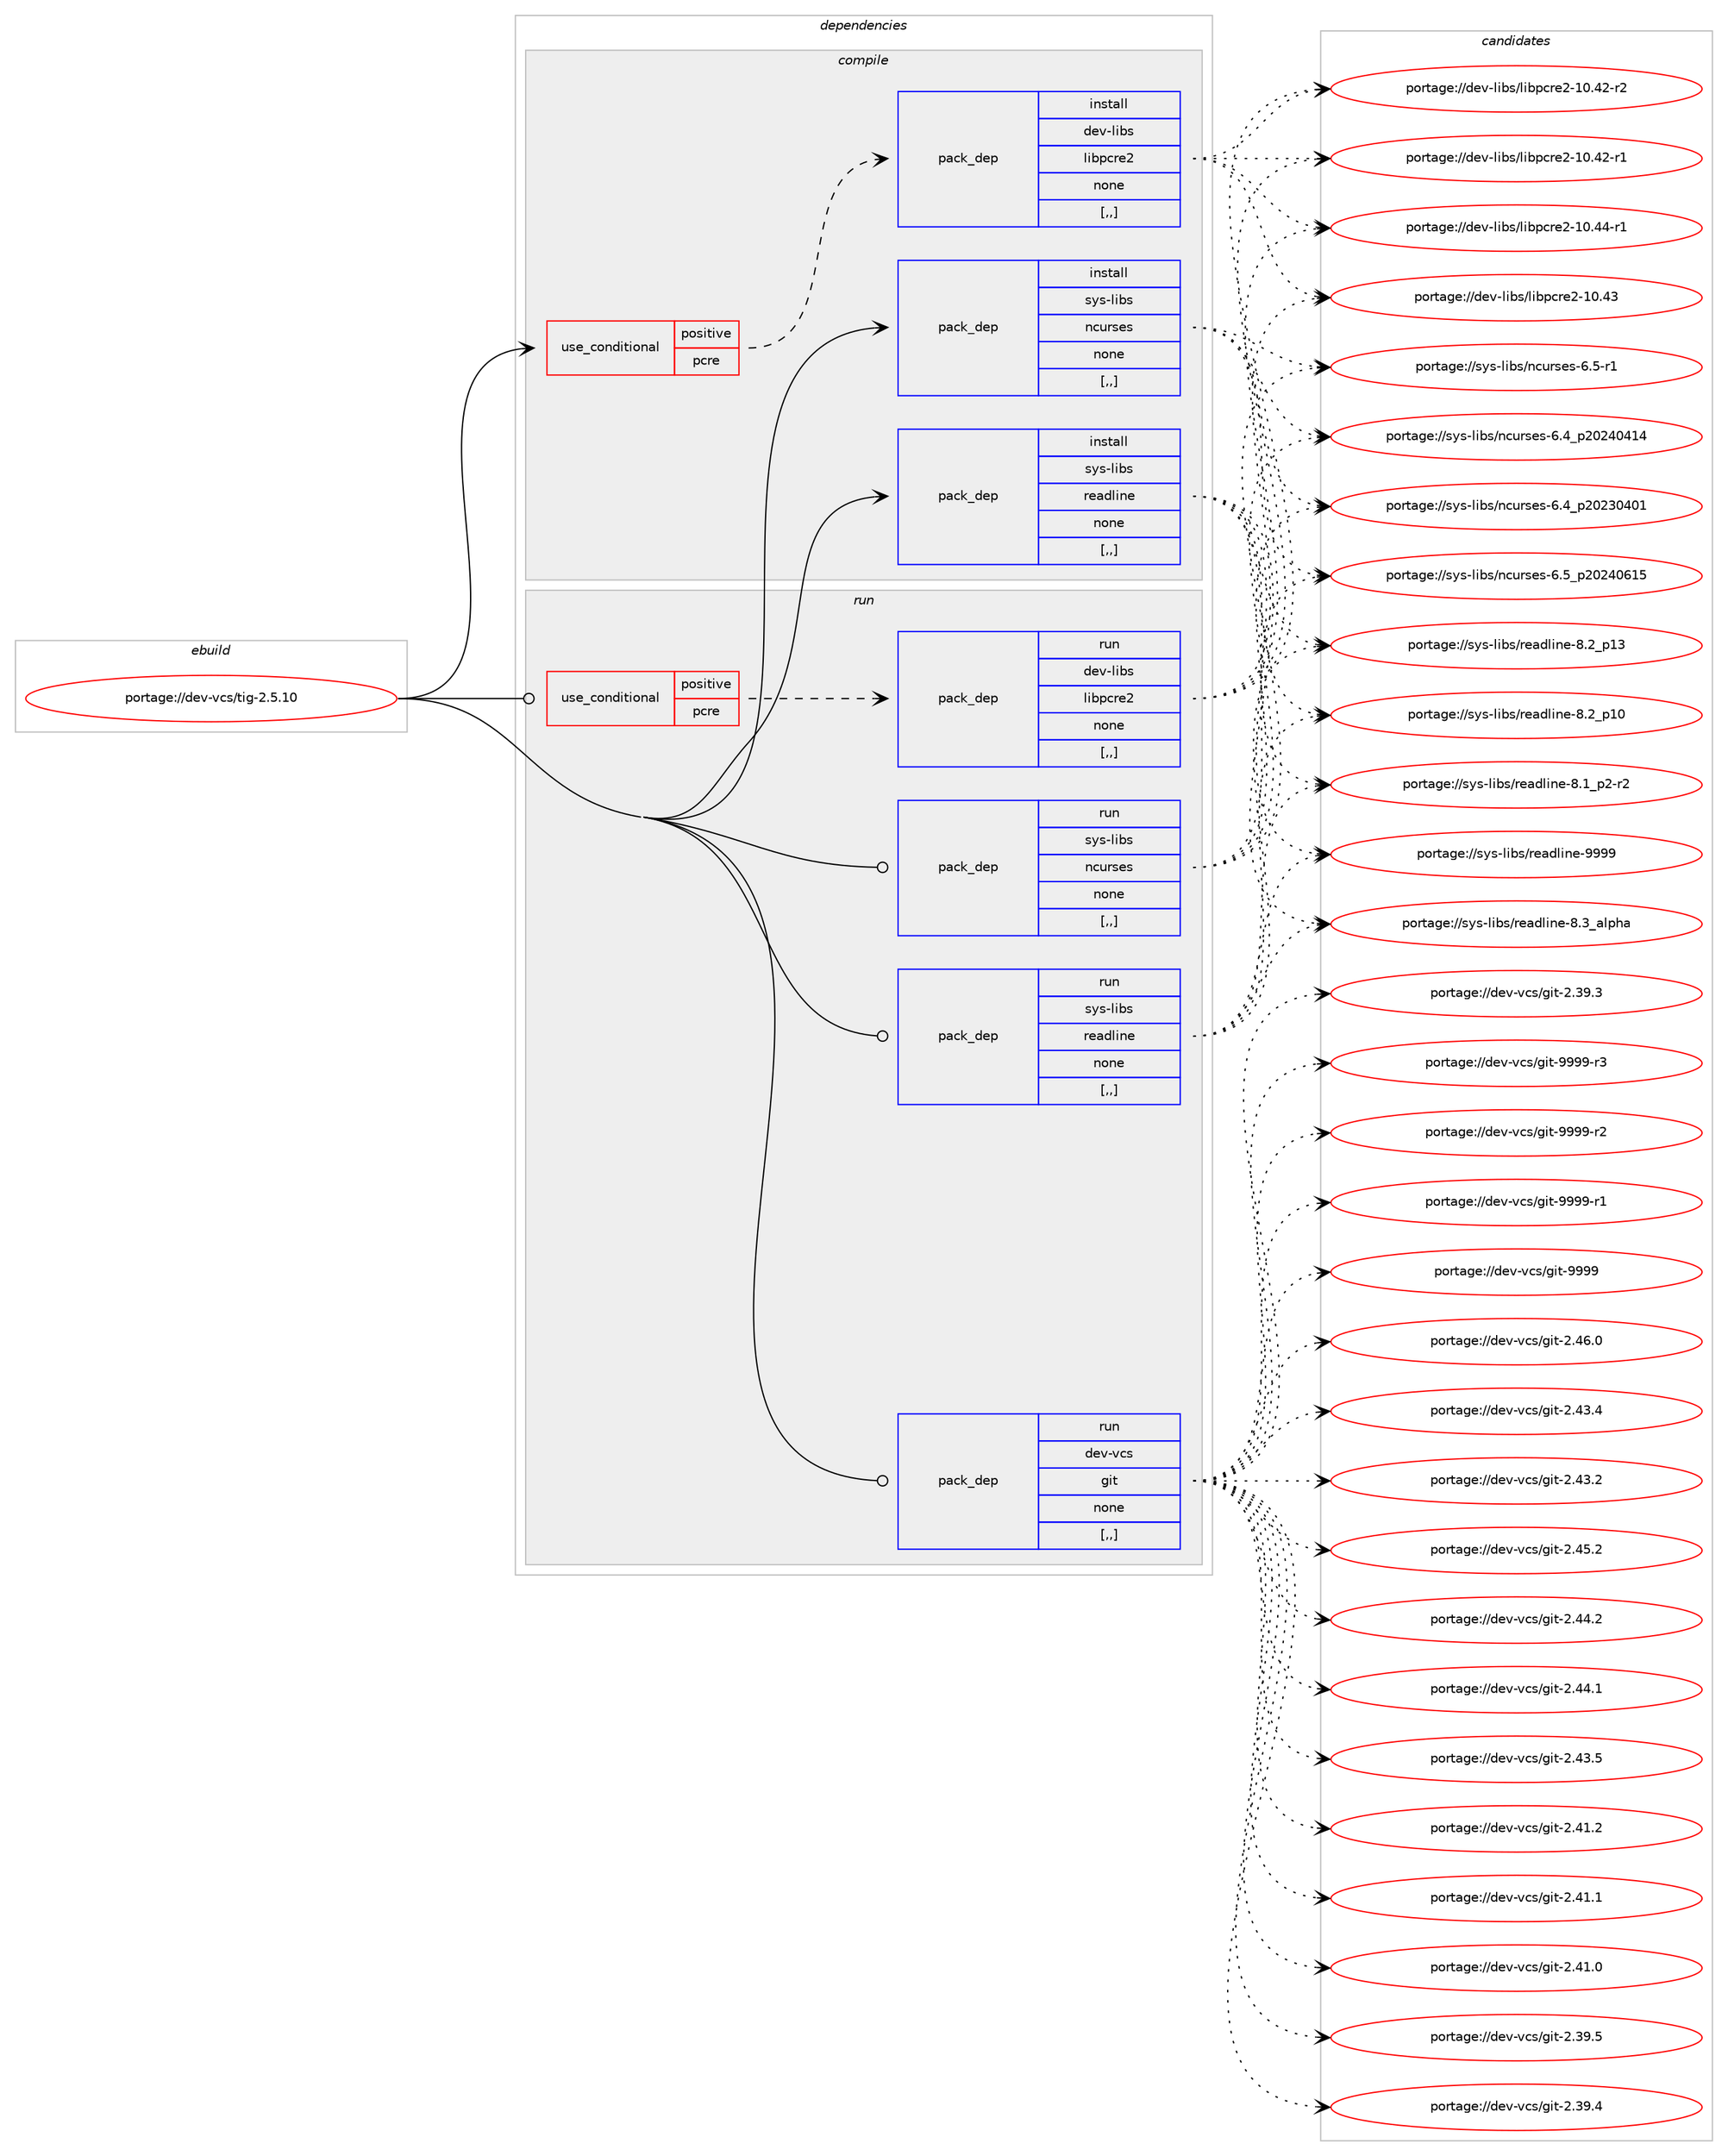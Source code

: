 digraph prolog {

# *************
# Graph options
# *************

newrank=true;
concentrate=true;
compound=true;
graph [rankdir=LR,fontname=Helvetica,fontsize=10,ranksep=1.5];#, ranksep=2.5, nodesep=0.2];
edge  [arrowhead=vee];
node  [fontname=Helvetica,fontsize=10];

# **********
# The ebuild
# **********

subgraph cluster_leftcol {
color=gray;
label=<<i>ebuild</i>>;
id [label="portage://dev-vcs/tig-2.5.10", color=red, width=4, href="../dev-vcs/tig-2.5.10.svg"];
}

# ****************
# The dependencies
# ****************

subgraph cluster_midcol {
color=gray;
label=<<i>dependencies</i>>;
subgraph cluster_compile {
fillcolor="#eeeeee";
style=filled;
label=<<i>compile</i>>;
subgraph cond194122 {
dependency720186 [label=<<TABLE BORDER="0" CELLBORDER="1" CELLSPACING="0" CELLPADDING="4"><TR><TD ROWSPAN="3" CELLPADDING="10">use_conditional</TD></TR><TR><TD>positive</TD></TR><TR><TD>pcre</TD></TR></TABLE>>, shape=none, color=red];
subgraph pack520997 {
dependency720187 [label=<<TABLE BORDER="0" CELLBORDER="1" CELLSPACING="0" CELLPADDING="4" WIDTH="220"><TR><TD ROWSPAN="6" CELLPADDING="30">pack_dep</TD></TR><TR><TD WIDTH="110">install</TD></TR><TR><TD>dev-libs</TD></TR><TR><TD>libpcre2</TD></TR><TR><TD>none</TD></TR><TR><TD>[,,]</TD></TR></TABLE>>, shape=none, color=blue];
}
dependency720186:e -> dependency720187:w [weight=20,style="dashed",arrowhead="vee"];
}
id:e -> dependency720186:w [weight=20,style="solid",arrowhead="vee"];
subgraph pack520998 {
dependency720188 [label=<<TABLE BORDER="0" CELLBORDER="1" CELLSPACING="0" CELLPADDING="4" WIDTH="220"><TR><TD ROWSPAN="6" CELLPADDING="30">pack_dep</TD></TR><TR><TD WIDTH="110">install</TD></TR><TR><TD>sys-libs</TD></TR><TR><TD>ncurses</TD></TR><TR><TD>none</TD></TR><TR><TD>[,,]</TD></TR></TABLE>>, shape=none, color=blue];
}
id:e -> dependency720188:w [weight=20,style="solid",arrowhead="vee"];
subgraph pack520999 {
dependency720189 [label=<<TABLE BORDER="0" CELLBORDER="1" CELLSPACING="0" CELLPADDING="4" WIDTH="220"><TR><TD ROWSPAN="6" CELLPADDING="30">pack_dep</TD></TR><TR><TD WIDTH="110">install</TD></TR><TR><TD>sys-libs</TD></TR><TR><TD>readline</TD></TR><TR><TD>none</TD></TR><TR><TD>[,,]</TD></TR></TABLE>>, shape=none, color=blue];
}
id:e -> dependency720189:w [weight=20,style="solid",arrowhead="vee"];
}
subgraph cluster_compileandrun {
fillcolor="#eeeeee";
style=filled;
label=<<i>compile and run</i>>;
}
subgraph cluster_run {
fillcolor="#eeeeee";
style=filled;
label=<<i>run</i>>;
subgraph cond194123 {
dependency720190 [label=<<TABLE BORDER="0" CELLBORDER="1" CELLSPACING="0" CELLPADDING="4"><TR><TD ROWSPAN="3" CELLPADDING="10">use_conditional</TD></TR><TR><TD>positive</TD></TR><TR><TD>pcre</TD></TR></TABLE>>, shape=none, color=red];
subgraph pack521000 {
dependency720191 [label=<<TABLE BORDER="0" CELLBORDER="1" CELLSPACING="0" CELLPADDING="4" WIDTH="220"><TR><TD ROWSPAN="6" CELLPADDING="30">pack_dep</TD></TR><TR><TD WIDTH="110">run</TD></TR><TR><TD>dev-libs</TD></TR><TR><TD>libpcre2</TD></TR><TR><TD>none</TD></TR><TR><TD>[,,]</TD></TR></TABLE>>, shape=none, color=blue];
}
dependency720190:e -> dependency720191:w [weight=20,style="dashed",arrowhead="vee"];
}
id:e -> dependency720190:w [weight=20,style="solid",arrowhead="odot"];
subgraph pack521001 {
dependency720192 [label=<<TABLE BORDER="0" CELLBORDER="1" CELLSPACING="0" CELLPADDING="4" WIDTH="220"><TR><TD ROWSPAN="6" CELLPADDING="30">pack_dep</TD></TR><TR><TD WIDTH="110">run</TD></TR><TR><TD>dev-vcs</TD></TR><TR><TD>git</TD></TR><TR><TD>none</TD></TR><TR><TD>[,,]</TD></TR></TABLE>>, shape=none, color=blue];
}
id:e -> dependency720192:w [weight=20,style="solid",arrowhead="odot"];
subgraph pack521002 {
dependency720193 [label=<<TABLE BORDER="0" CELLBORDER="1" CELLSPACING="0" CELLPADDING="4" WIDTH="220"><TR><TD ROWSPAN="6" CELLPADDING="30">pack_dep</TD></TR><TR><TD WIDTH="110">run</TD></TR><TR><TD>sys-libs</TD></TR><TR><TD>ncurses</TD></TR><TR><TD>none</TD></TR><TR><TD>[,,]</TD></TR></TABLE>>, shape=none, color=blue];
}
id:e -> dependency720193:w [weight=20,style="solid",arrowhead="odot"];
subgraph pack521003 {
dependency720194 [label=<<TABLE BORDER="0" CELLBORDER="1" CELLSPACING="0" CELLPADDING="4" WIDTH="220"><TR><TD ROWSPAN="6" CELLPADDING="30">pack_dep</TD></TR><TR><TD WIDTH="110">run</TD></TR><TR><TD>sys-libs</TD></TR><TR><TD>readline</TD></TR><TR><TD>none</TD></TR><TR><TD>[,,]</TD></TR></TABLE>>, shape=none, color=blue];
}
id:e -> dependency720194:w [weight=20,style="solid",arrowhead="odot"];
}
}

# **************
# The candidates
# **************

subgraph cluster_choices {
rank=same;
color=gray;
label=<<i>candidates</i>>;

subgraph choice520997 {
color=black;
nodesep=1;
choice1001011184510810598115471081059811299114101504549484652524511449 [label="portage://dev-libs/libpcre2-10.44-r1", color=red, width=4,href="../dev-libs/libpcre2-10.44-r1.svg"];
choice100101118451081059811547108105981129911410150454948465251 [label="portage://dev-libs/libpcre2-10.43", color=red, width=4,href="../dev-libs/libpcre2-10.43.svg"];
choice1001011184510810598115471081059811299114101504549484652504511450 [label="portage://dev-libs/libpcre2-10.42-r2", color=red, width=4,href="../dev-libs/libpcre2-10.42-r2.svg"];
choice1001011184510810598115471081059811299114101504549484652504511449 [label="portage://dev-libs/libpcre2-10.42-r1", color=red, width=4,href="../dev-libs/libpcre2-10.42-r1.svg"];
dependency720187:e -> choice1001011184510810598115471081059811299114101504549484652524511449:w [style=dotted,weight="100"];
dependency720187:e -> choice100101118451081059811547108105981129911410150454948465251:w [style=dotted,weight="100"];
dependency720187:e -> choice1001011184510810598115471081059811299114101504549484652504511450:w [style=dotted,weight="100"];
dependency720187:e -> choice1001011184510810598115471081059811299114101504549484652504511449:w [style=dotted,weight="100"];
}
subgraph choice520998 {
color=black;
nodesep=1;
choice1151211154510810598115471109911711411510111545544653951125048505248544953 [label="portage://sys-libs/ncurses-6.5_p20240615", color=red, width=4,href="../sys-libs/ncurses-6.5_p20240615.svg"];
choice11512111545108105981154711099117114115101115455446534511449 [label="portage://sys-libs/ncurses-6.5-r1", color=red, width=4,href="../sys-libs/ncurses-6.5-r1.svg"];
choice1151211154510810598115471109911711411510111545544652951125048505248524952 [label="portage://sys-libs/ncurses-6.4_p20240414", color=red, width=4,href="../sys-libs/ncurses-6.4_p20240414.svg"];
choice1151211154510810598115471109911711411510111545544652951125048505148524849 [label="portage://sys-libs/ncurses-6.4_p20230401", color=red, width=4,href="../sys-libs/ncurses-6.4_p20230401.svg"];
dependency720188:e -> choice1151211154510810598115471109911711411510111545544653951125048505248544953:w [style=dotted,weight="100"];
dependency720188:e -> choice11512111545108105981154711099117114115101115455446534511449:w [style=dotted,weight="100"];
dependency720188:e -> choice1151211154510810598115471109911711411510111545544652951125048505248524952:w [style=dotted,weight="100"];
dependency720188:e -> choice1151211154510810598115471109911711411510111545544652951125048505148524849:w [style=dotted,weight="100"];
}
subgraph choice520999 {
color=black;
nodesep=1;
choice115121115451081059811547114101971001081051101014557575757 [label="portage://sys-libs/readline-9999", color=red, width=4,href="../sys-libs/readline-9999.svg"];
choice1151211154510810598115471141019710010810511010145564651959710811210497 [label="portage://sys-libs/readline-8.3_alpha", color=red, width=4,href="../sys-libs/readline-8.3_alpha.svg"];
choice1151211154510810598115471141019710010810511010145564650951124951 [label="portage://sys-libs/readline-8.2_p13", color=red, width=4,href="../sys-libs/readline-8.2_p13.svg"];
choice1151211154510810598115471141019710010810511010145564650951124948 [label="portage://sys-libs/readline-8.2_p10", color=red, width=4,href="../sys-libs/readline-8.2_p10.svg"];
choice115121115451081059811547114101971001081051101014556464995112504511450 [label="portage://sys-libs/readline-8.1_p2-r2", color=red, width=4,href="../sys-libs/readline-8.1_p2-r2.svg"];
dependency720189:e -> choice115121115451081059811547114101971001081051101014557575757:w [style=dotted,weight="100"];
dependency720189:e -> choice1151211154510810598115471141019710010810511010145564651959710811210497:w [style=dotted,weight="100"];
dependency720189:e -> choice1151211154510810598115471141019710010810511010145564650951124951:w [style=dotted,weight="100"];
dependency720189:e -> choice1151211154510810598115471141019710010810511010145564650951124948:w [style=dotted,weight="100"];
dependency720189:e -> choice115121115451081059811547114101971001081051101014556464995112504511450:w [style=dotted,weight="100"];
}
subgraph choice521000 {
color=black;
nodesep=1;
choice1001011184510810598115471081059811299114101504549484652524511449 [label="portage://dev-libs/libpcre2-10.44-r1", color=red, width=4,href="../dev-libs/libpcre2-10.44-r1.svg"];
choice100101118451081059811547108105981129911410150454948465251 [label="portage://dev-libs/libpcre2-10.43", color=red, width=4,href="../dev-libs/libpcre2-10.43.svg"];
choice1001011184510810598115471081059811299114101504549484652504511450 [label="portage://dev-libs/libpcre2-10.42-r2", color=red, width=4,href="../dev-libs/libpcre2-10.42-r2.svg"];
choice1001011184510810598115471081059811299114101504549484652504511449 [label="portage://dev-libs/libpcre2-10.42-r1", color=red, width=4,href="../dev-libs/libpcre2-10.42-r1.svg"];
dependency720191:e -> choice1001011184510810598115471081059811299114101504549484652524511449:w [style=dotted,weight="100"];
dependency720191:e -> choice100101118451081059811547108105981129911410150454948465251:w [style=dotted,weight="100"];
dependency720191:e -> choice1001011184510810598115471081059811299114101504549484652504511450:w [style=dotted,weight="100"];
dependency720191:e -> choice1001011184510810598115471081059811299114101504549484652504511449:w [style=dotted,weight="100"];
}
subgraph choice521001 {
color=black;
nodesep=1;
choice10010111845118991154710310511645575757574511451 [label="portage://dev-vcs/git-9999-r3", color=red, width=4,href="../dev-vcs/git-9999-r3.svg"];
choice10010111845118991154710310511645575757574511450 [label="portage://dev-vcs/git-9999-r2", color=red, width=4,href="../dev-vcs/git-9999-r2.svg"];
choice10010111845118991154710310511645575757574511449 [label="portage://dev-vcs/git-9999-r1", color=red, width=4,href="../dev-vcs/git-9999-r1.svg"];
choice1001011184511899115471031051164557575757 [label="portage://dev-vcs/git-9999", color=red, width=4,href="../dev-vcs/git-9999.svg"];
choice10010111845118991154710310511645504652544648 [label="portage://dev-vcs/git-2.46.0", color=red, width=4,href="../dev-vcs/git-2.46.0.svg"];
choice10010111845118991154710310511645504652534650 [label="portage://dev-vcs/git-2.45.2", color=red, width=4,href="../dev-vcs/git-2.45.2.svg"];
choice10010111845118991154710310511645504652524650 [label="portage://dev-vcs/git-2.44.2", color=red, width=4,href="../dev-vcs/git-2.44.2.svg"];
choice10010111845118991154710310511645504652524649 [label="portage://dev-vcs/git-2.44.1", color=red, width=4,href="../dev-vcs/git-2.44.1.svg"];
choice10010111845118991154710310511645504652514653 [label="portage://dev-vcs/git-2.43.5", color=red, width=4,href="../dev-vcs/git-2.43.5.svg"];
choice10010111845118991154710310511645504652514652 [label="portage://dev-vcs/git-2.43.4", color=red, width=4,href="../dev-vcs/git-2.43.4.svg"];
choice10010111845118991154710310511645504652514650 [label="portage://dev-vcs/git-2.43.2", color=red, width=4,href="../dev-vcs/git-2.43.2.svg"];
choice10010111845118991154710310511645504652494650 [label="portage://dev-vcs/git-2.41.2", color=red, width=4,href="../dev-vcs/git-2.41.2.svg"];
choice10010111845118991154710310511645504652494649 [label="portage://dev-vcs/git-2.41.1", color=red, width=4,href="../dev-vcs/git-2.41.1.svg"];
choice10010111845118991154710310511645504652494648 [label="portage://dev-vcs/git-2.41.0", color=red, width=4,href="../dev-vcs/git-2.41.0.svg"];
choice10010111845118991154710310511645504651574653 [label="portage://dev-vcs/git-2.39.5", color=red, width=4,href="../dev-vcs/git-2.39.5.svg"];
choice10010111845118991154710310511645504651574652 [label="portage://dev-vcs/git-2.39.4", color=red, width=4,href="../dev-vcs/git-2.39.4.svg"];
choice10010111845118991154710310511645504651574651 [label="portage://dev-vcs/git-2.39.3", color=red, width=4,href="../dev-vcs/git-2.39.3.svg"];
dependency720192:e -> choice10010111845118991154710310511645575757574511451:w [style=dotted,weight="100"];
dependency720192:e -> choice10010111845118991154710310511645575757574511450:w [style=dotted,weight="100"];
dependency720192:e -> choice10010111845118991154710310511645575757574511449:w [style=dotted,weight="100"];
dependency720192:e -> choice1001011184511899115471031051164557575757:w [style=dotted,weight="100"];
dependency720192:e -> choice10010111845118991154710310511645504652544648:w [style=dotted,weight="100"];
dependency720192:e -> choice10010111845118991154710310511645504652534650:w [style=dotted,weight="100"];
dependency720192:e -> choice10010111845118991154710310511645504652524650:w [style=dotted,weight="100"];
dependency720192:e -> choice10010111845118991154710310511645504652524649:w [style=dotted,weight="100"];
dependency720192:e -> choice10010111845118991154710310511645504652514653:w [style=dotted,weight="100"];
dependency720192:e -> choice10010111845118991154710310511645504652514652:w [style=dotted,weight="100"];
dependency720192:e -> choice10010111845118991154710310511645504652514650:w [style=dotted,weight="100"];
dependency720192:e -> choice10010111845118991154710310511645504652494650:w [style=dotted,weight="100"];
dependency720192:e -> choice10010111845118991154710310511645504652494649:w [style=dotted,weight="100"];
dependency720192:e -> choice10010111845118991154710310511645504652494648:w [style=dotted,weight="100"];
dependency720192:e -> choice10010111845118991154710310511645504651574653:w [style=dotted,weight="100"];
dependency720192:e -> choice10010111845118991154710310511645504651574652:w [style=dotted,weight="100"];
dependency720192:e -> choice10010111845118991154710310511645504651574651:w [style=dotted,weight="100"];
}
subgraph choice521002 {
color=black;
nodesep=1;
choice1151211154510810598115471109911711411510111545544653951125048505248544953 [label="portage://sys-libs/ncurses-6.5_p20240615", color=red, width=4,href="../sys-libs/ncurses-6.5_p20240615.svg"];
choice11512111545108105981154711099117114115101115455446534511449 [label="portage://sys-libs/ncurses-6.5-r1", color=red, width=4,href="../sys-libs/ncurses-6.5-r1.svg"];
choice1151211154510810598115471109911711411510111545544652951125048505248524952 [label="portage://sys-libs/ncurses-6.4_p20240414", color=red, width=4,href="../sys-libs/ncurses-6.4_p20240414.svg"];
choice1151211154510810598115471109911711411510111545544652951125048505148524849 [label="portage://sys-libs/ncurses-6.4_p20230401", color=red, width=4,href="../sys-libs/ncurses-6.4_p20230401.svg"];
dependency720193:e -> choice1151211154510810598115471109911711411510111545544653951125048505248544953:w [style=dotted,weight="100"];
dependency720193:e -> choice11512111545108105981154711099117114115101115455446534511449:w [style=dotted,weight="100"];
dependency720193:e -> choice1151211154510810598115471109911711411510111545544652951125048505248524952:w [style=dotted,weight="100"];
dependency720193:e -> choice1151211154510810598115471109911711411510111545544652951125048505148524849:w [style=dotted,weight="100"];
}
subgraph choice521003 {
color=black;
nodesep=1;
choice115121115451081059811547114101971001081051101014557575757 [label="portage://sys-libs/readline-9999", color=red, width=4,href="../sys-libs/readline-9999.svg"];
choice1151211154510810598115471141019710010810511010145564651959710811210497 [label="portage://sys-libs/readline-8.3_alpha", color=red, width=4,href="../sys-libs/readline-8.3_alpha.svg"];
choice1151211154510810598115471141019710010810511010145564650951124951 [label="portage://sys-libs/readline-8.2_p13", color=red, width=4,href="../sys-libs/readline-8.2_p13.svg"];
choice1151211154510810598115471141019710010810511010145564650951124948 [label="portage://sys-libs/readline-8.2_p10", color=red, width=4,href="../sys-libs/readline-8.2_p10.svg"];
choice115121115451081059811547114101971001081051101014556464995112504511450 [label="portage://sys-libs/readline-8.1_p2-r2", color=red, width=4,href="../sys-libs/readline-8.1_p2-r2.svg"];
dependency720194:e -> choice115121115451081059811547114101971001081051101014557575757:w [style=dotted,weight="100"];
dependency720194:e -> choice1151211154510810598115471141019710010810511010145564651959710811210497:w [style=dotted,weight="100"];
dependency720194:e -> choice1151211154510810598115471141019710010810511010145564650951124951:w [style=dotted,weight="100"];
dependency720194:e -> choice1151211154510810598115471141019710010810511010145564650951124948:w [style=dotted,weight="100"];
dependency720194:e -> choice115121115451081059811547114101971001081051101014556464995112504511450:w [style=dotted,weight="100"];
}
}

}
